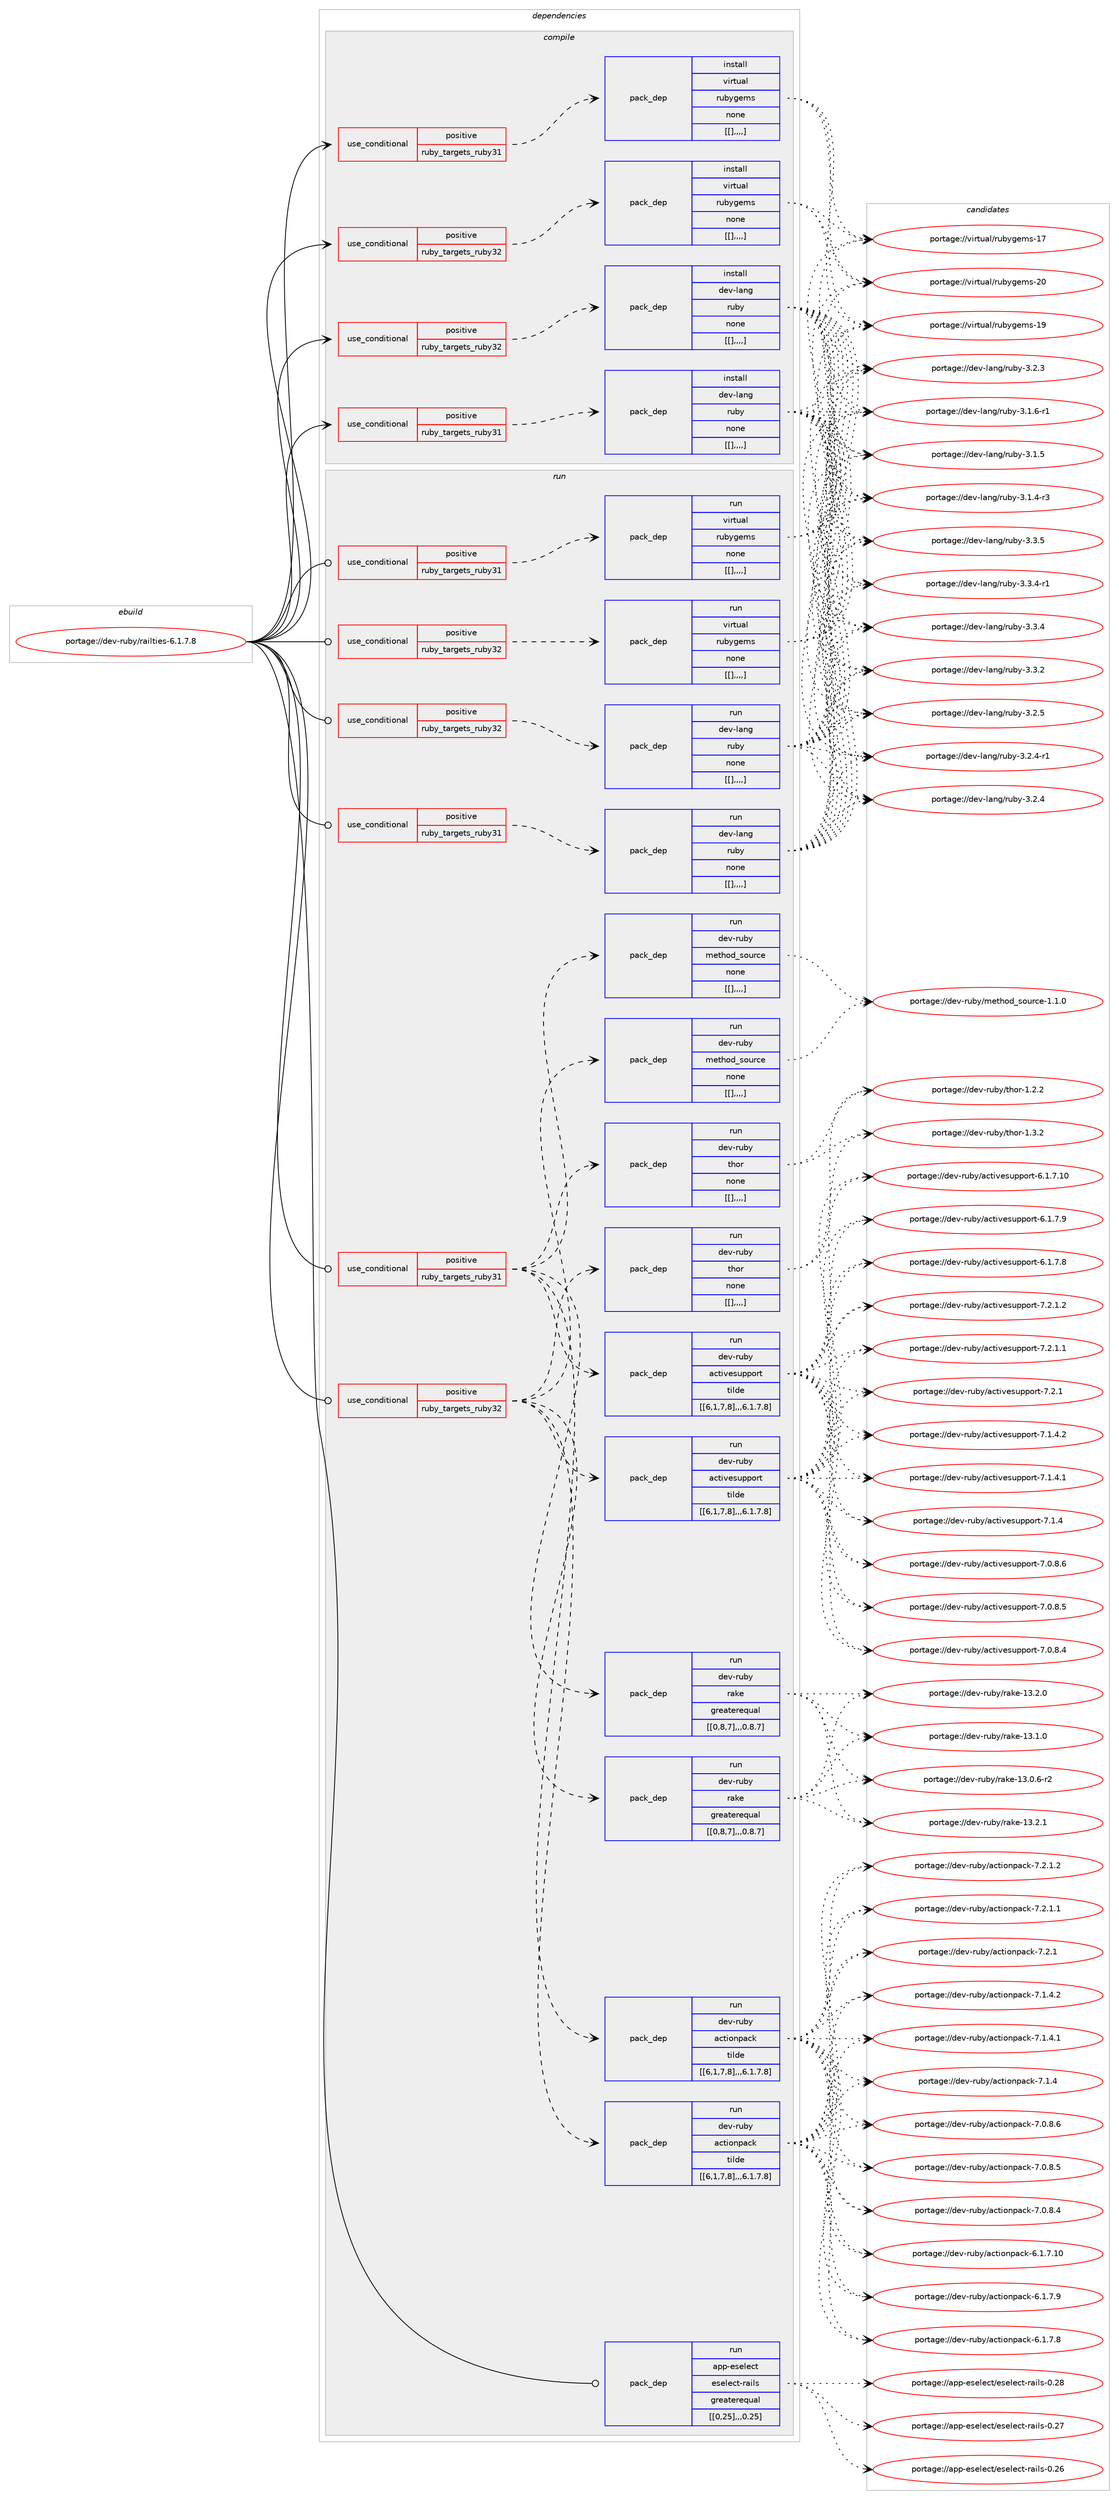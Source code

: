 digraph prolog {

# *************
# Graph options
# *************

newrank=true;
concentrate=true;
compound=true;
graph [rankdir=LR,fontname=Helvetica,fontsize=10,ranksep=1.5];#, ranksep=2.5, nodesep=0.2];
edge  [arrowhead=vee];
node  [fontname=Helvetica,fontsize=10];

# **********
# The ebuild
# **********

subgraph cluster_leftcol {
color=gray;
label=<<i>ebuild</i>>;
id [label="portage://dev-ruby/railties-6.1.7.8", color=red, width=4, href="../dev-ruby/railties-6.1.7.8.svg"];
}

# ****************
# The dependencies
# ****************

subgraph cluster_midcol {
color=gray;
label=<<i>dependencies</i>>;
subgraph cluster_compile {
fillcolor="#eeeeee";
style=filled;
label=<<i>compile</i>>;
subgraph cond57821 {
dependency207372 [label=<<TABLE BORDER="0" CELLBORDER="1" CELLSPACING="0" CELLPADDING="4"><TR><TD ROWSPAN="3" CELLPADDING="10">use_conditional</TD></TR><TR><TD>positive</TD></TR><TR><TD>ruby_targets_ruby31</TD></TR></TABLE>>, shape=none, color=red];
subgraph pack148124 {
dependency207447 [label=<<TABLE BORDER="0" CELLBORDER="1" CELLSPACING="0" CELLPADDING="4" WIDTH="220"><TR><TD ROWSPAN="6" CELLPADDING="30">pack_dep</TD></TR><TR><TD WIDTH="110">install</TD></TR><TR><TD>dev-lang</TD></TR><TR><TD>ruby</TD></TR><TR><TD>none</TD></TR><TR><TD>[[],,,,]</TD></TR></TABLE>>, shape=none, color=blue];
}
dependency207372:e -> dependency207447:w [weight=20,style="dashed",arrowhead="vee"];
}
id:e -> dependency207372:w [weight=20,style="solid",arrowhead="vee"];
subgraph cond57860 {
dependency207487 [label=<<TABLE BORDER="0" CELLBORDER="1" CELLSPACING="0" CELLPADDING="4"><TR><TD ROWSPAN="3" CELLPADDING="10">use_conditional</TD></TR><TR><TD>positive</TD></TR><TR><TD>ruby_targets_ruby31</TD></TR></TABLE>>, shape=none, color=red];
subgraph pack148185 {
dependency207540 [label=<<TABLE BORDER="0" CELLBORDER="1" CELLSPACING="0" CELLPADDING="4" WIDTH="220"><TR><TD ROWSPAN="6" CELLPADDING="30">pack_dep</TD></TR><TR><TD WIDTH="110">install</TD></TR><TR><TD>virtual</TD></TR><TR><TD>rubygems</TD></TR><TR><TD>none</TD></TR><TR><TD>[[],,,,]</TD></TR></TABLE>>, shape=none, color=blue];
}
dependency207487:e -> dependency207540:w [weight=20,style="dashed",arrowhead="vee"];
}
id:e -> dependency207487:w [weight=20,style="solid",arrowhead="vee"];
subgraph cond57893 {
dependency207564 [label=<<TABLE BORDER="0" CELLBORDER="1" CELLSPACING="0" CELLPADDING="4"><TR><TD ROWSPAN="3" CELLPADDING="10">use_conditional</TD></TR><TR><TD>positive</TD></TR><TR><TD>ruby_targets_ruby32</TD></TR></TABLE>>, shape=none, color=red];
subgraph pack148226 {
dependency207567 [label=<<TABLE BORDER="0" CELLBORDER="1" CELLSPACING="0" CELLPADDING="4" WIDTH="220"><TR><TD ROWSPAN="6" CELLPADDING="30">pack_dep</TD></TR><TR><TD WIDTH="110">install</TD></TR><TR><TD>dev-lang</TD></TR><TR><TD>ruby</TD></TR><TR><TD>none</TD></TR><TR><TD>[[],,,,]</TD></TR></TABLE>>, shape=none, color=blue];
}
dependency207564:e -> dependency207567:w [weight=20,style="dashed",arrowhead="vee"];
}
id:e -> dependency207564:w [weight=20,style="solid",arrowhead="vee"];
subgraph cond57918 {
dependency207652 [label=<<TABLE BORDER="0" CELLBORDER="1" CELLSPACING="0" CELLPADDING="4"><TR><TD ROWSPAN="3" CELLPADDING="10">use_conditional</TD></TR><TR><TD>positive</TD></TR><TR><TD>ruby_targets_ruby32</TD></TR></TABLE>>, shape=none, color=red];
subgraph pack148332 {
dependency207730 [label=<<TABLE BORDER="0" CELLBORDER="1" CELLSPACING="0" CELLPADDING="4" WIDTH="220"><TR><TD ROWSPAN="6" CELLPADDING="30">pack_dep</TD></TR><TR><TD WIDTH="110">install</TD></TR><TR><TD>virtual</TD></TR><TR><TD>rubygems</TD></TR><TR><TD>none</TD></TR><TR><TD>[[],,,,]</TD></TR></TABLE>>, shape=none, color=blue];
}
dependency207652:e -> dependency207730:w [weight=20,style="dashed",arrowhead="vee"];
}
id:e -> dependency207652:w [weight=20,style="solid",arrowhead="vee"];
}
subgraph cluster_compileandrun {
fillcolor="#eeeeee";
style=filled;
label=<<i>compile and run</i>>;
}
subgraph cluster_run {
fillcolor="#eeeeee";
style=filled;
label=<<i>run</i>>;
subgraph cond57954 {
dependency207764 [label=<<TABLE BORDER="0" CELLBORDER="1" CELLSPACING="0" CELLPADDING="4"><TR><TD ROWSPAN="3" CELLPADDING="10">use_conditional</TD></TR><TR><TD>positive</TD></TR><TR><TD>ruby_targets_ruby31</TD></TR></TABLE>>, shape=none, color=red];
subgraph pack148406 {
dependency207848 [label=<<TABLE BORDER="0" CELLBORDER="1" CELLSPACING="0" CELLPADDING="4" WIDTH="220"><TR><TD ROWSPAN="6" CELLPADDING="30">pack_dep</TD></TR><TR><TD WIDTH="110">run</TD></TR><TR><TD>dev-lang</TD></TR><TR><TD>ruby</TD></TR><TR><TD>none</TD></TR><TR><TD>[[],,,,]</TD></TR></TABLE>>, shape=none, color=blue];
}
dependency207764:e -> dependency207848:w [weight=20,style="dashed",arrowhead="vee"];
}
id:e -> dependency207764:w [weight=20,style="solid",arrowhead="odot"];
subgraph cond58000 {
dependency207893 [label=<<TABLE BORDER="0" CELLBORDER="1" CELLSPACING="0" CELLPADDING="4"><TR><TD ROWSPAN="3" CELLPADDING="10">use_conditional</TD></TR><TR><TD>positive</TD></TR><TR><TD>ruby_targets_ruby31</TD></TR></TABLE>>, shape=none, color=red];
subgraph pack148443 {
dependency207896 [label=<<TABLE BORDER="0" CELLBORDER="1" CELLSPACING="0" CELLPADDING="4" WIDTH="220"><TR><TD ROWSPAN="6" CELLPADDING="30">pack_dep</TD></TR><TR><TD WIDTH="110">run</TD></TR><TR><TD>dev-ruby</TD></TR><TR><TD>activesupport</TD></TR><TR><TD>tilde</TD></TR><TR><TD>[[6,1,7,8],,,6.1.7.8]</TD></TR></TABLE>>, shape=none, color=blue];
}
dependency207893:e -> dependency207896:w [weight=20,style="dashed",arrowhead="vee"];
subgraph pack148535 {
dependency208059 [label=<<TABLE BORDER="0" CELLBORDER="1" CELLSPACING="0" CELLPADDING="4" WIDTH="220"><TR><TD ROWSPAN="6" CELLPADDING="30">pack_dep</TD></TR><TR><TD WIDTH="110">run</TD></TR><TR><TD>dev-ruby</TD></TR><TR><TD>actionpack</TD></TR><TR><TD>tilde</TD></TR><TR><TD>[[6,1,7,8],,,6.1.7.8]</TD></TR></TABLE>>, shape=none, color=blue];
}
dependency207893:e -> dependency208059:w [weight=20,style="dashed",arrowhead="vee"];
subgraph pack148590 {
dependency208132 [label=<<TABLE BORDER="0" CELLBORDER="1" CELLSPACING="0" CELLPADDING="4" WIDTH="220"><TR><TD ROWSPAN="6" CELLPADDING="30">pack_dep</TD></TR><TR><TD WIDTH="110">run</TD></TR><TR><TD>dev-ruby</TD></TR><TR><TD>thor</TD></TR><TR><TD>none</TD></TR><TR><TD>[[],,,,]</TD></TR></TABLE>>, shape=none, color=blue];
}
dependency207893:e -> dependency208132:w [weight=20,style="dashed",arrowhead="vee"];
subgraph pack148648 {
dependency208211 [label=<<TABLE BORDER="0" CELLBORDER="1" CELLSPACING="0" CELLPADDING="4" WIDTH="220"><TR><TD ROWSPAN="6" CELLPADDING="30">pack_dep</TD></TR><TR><TD WIDTH="110">run</TD></TR><TR><TD>dev-ruby</TD></TR><TR><TD>rake</TD></TR><TR><TD>greaterequal</TD></TR><TR><TD>[[0,8,7],,,0.8.7]</TD></TR></TABLE>>, shape=none, color=blue];
}
dependency207893:e -> dependency208211:w [weight=20,style="dashed",arrowhead="vee"];
subgraph pack148662 {
dependency208235 [label=<<TABLE BORDER="0" CELLBORDER="1" CELLSPACING="0" CELLPADDING="4" WIDTH="220"><TR><TD ROWSPAN="6" CELLPADDING="30">pack_dep</TD></TR><TR><TD WIDTH="110">run</TD></TR><TR><TD>dev-ruby</TD></TR><TR><TD>method_source</TD></TR><TR><TD>none</TD></TR><TR><TD>[[],,,,]</TD></TR></TABLE>>, shape=none, color=blue];
}
dependency207893:e -> dependency208235:w [weight=20,style="dashed",arrowhead="vee"];
}
id:e -> dependency207893:w [weight=20,style="solid",arrowhead="odot"];
subgraph cond58142 {
dependency208311 [label=<<TABLE BORDER="0" CELLBORDER="1" CELLSPACING="0" CELLPADDING="4"><TR><TD ROWSPAN="3" CELLPADDING="10">use_conditional</TD></TR><TR><TD>positive</TD></TR><TR><TD>ruby_targets_ruby31</TD></TR></TABLE>>, shape=none, color=red];
subgraph pack148740 {
dependency208356 [label=<<TABLE BORDER="0" CELLBORDER="1" CELLSPACING="0" CELLPADDING="4" WIDTH="220"><TR><TD ROWSPAN="6" CELLPADDING="30">pack_dep</TD></TR><TR><TD WIDTH="110">run</TD></TR><TR><TD>virtual</TD></TR><TR><TD>rubygems</TD></TR><TR><TD>none</TD></TR><TR><TD>[[],,,,]</TD></TR></TABLE>>, shape=none, color=blue];
}
dependency208311:e -> dependency208356:w [weight=20,style="dashed",arrowhead="vee"];
}
id:e -> dependency208311:w [weight=20,style="solid",arrowhead="odot"];
subgraph cond58175 {
dependency208415 [label=<<TABLE BORDER="0" CELLBORDER="1" CELLSPACING="0" CELLPADDING="4"><TR><TD ROWSPAN="3" CELLPADDING="10">use_conditional</TD></TR><TR><TD>positive</TD></TR><TR><TD>ruby_targets_ruby32</TD></TR></TABLE>>, shape=none, color=red];
subgraph pack148776 {
dependency208421 [label=<<TABLE BORDER="0" CELLBORDER="1" CELLSPACING="0" CELLPADDING="4" WIDTH="220"><TR><TD ROWSPAN="6" CELLPADDING="30">pack_dep</TD></TR><TR><TD WIDTH="110">run</TD></TR><TR><TD>dev-lang</TD></TR><TR><TD>ruby</TD></TR><TR><TD>none</TD></TR><TR><TD>[[],,,,]</TD></TR></TABLE>>, shape=none, color=blue];
}
dependency208415:e -> dependency208421:w [weight=20,style="dashed",arrowhead="vee"];
}
id:e -> dependency208415:w [weight=20,style="solid",arrowhead="odot"];
subgraph cond58209 {
dependency208511 [label=<<TABLE BORDER="0" CELLBORDER="1" CELLSPACING="0" CELLPADDING="4"><TR><TD ROWSPAN="3" CELLPADDING="10">use_conditional</TD></TR><TR><TD>positive</TD></TR><TR><TD>ruby_targets_ruby32</TD></TR></TABLE>>, shape=none, color=red];
subgraph pack148840 {
dependency208515 [label=<<TABLE BORDER="0" CELLBORDER="1" CELLSPACING="0" CELLPADDING="4" WIDTH="220"><TR><TD ROWSPAN="6" CELLPADDING="30">pack_dep</TD></TR><TR><TD WIDTH="110">run</TD></TR><TR><TD>dev-ruby</TD></TR><TR><TD>activesupport</TD></TR><TR><TD>tilde</TD></TR><TR><TD>[[6,1,7,8],,,6.1.7.8]</TD></TR></TABLE>>, shape=none, color=blue];
}
dependency208511:e -> dependency208515:w [weight=20,style="dashed",arrowhead="vee"];
subgraph pack148855 {
dependency208566 [label=<<TABLE BORDER="0" CELLBORDER="1" CELLSPACING="0" CELLPADDING="4" WIDTH="220"><TR><TD ROWSPAN="6" CELLPADDING="30">pack_dep</TD></TR><TR><TD WIDTH="110">run</TD></TR><TR><TD>dev-ruby</TD></TR><TR><TD>actionpack</TD></TR><TR><TD>tilde</TD></TR><TR><TD>[[6,1,7,8],,,6.1.7.8]</TD></TR></TABLE>>, shape=none, color=blue];
}
dependency208511:e -> dependency208566:w [weight=20,style="dashed",arrowhead="vee"];
subgraph pack148889 {
dependency208590 [label=<<TABLE BORDER="0" CELLBORDER="1" CELLSPACING="0" CELLPADDING="4" WIDTH="220"><TR><TD ROWSPAN="6" CELLPADDING="30">pack_dep</TD></TR><TR><TD WIDTH="110">run</TD></TR><TR><TD>dev-ruby</TD></TR><TR><TD>thor</TD></TR><TR><TD>none</TD></TR><TR><TD>[[],,,,]</TD></TR></TABLE>>, shape=none, color=blue];
}
dependency208511:e -> dependency208590:w [weight=20,style="dashed",arrowhead="vee"];
subgraph pack148909 {
dependency208626 [label=<<TABLE BORDER="0" CELLBORDER="1" CELLSPACING="0" CELLPADDING="4" WIDTH="220"><TR><TD ROWSPAN="6" CELLPADDING="30">pack_dep</TD></TR><TR><TD WIDTH="110">run</TD></TR><TR><TD>dev-ruby</TD></TR><TR><TD>rake</TD></TR><TR><TD>greaterequal</TD></TR><TR><TD>[[0,8,7],,,0.8.7]</TD></TR></TABLE>>, shape=none, color=blue];
}
dependency208511:e -> dependency208626:w [weight=20,style="dashed",arrowhead="vee"];
subgraph pack148913 {
dependency208629 [label=<<TABLE BORDER="0" CELLBORDER="1" CELLSPACING="0" CELLPADDING="4" WIDTH="220"><TR><TD ROWSPAN="6" CELLPADDING="30">pack_dep</TD></TR><TR><TD WIDTH="110">run</TD></TR><TR><TD>dev-ruby</TD></TR><TR><TD>method_source</TD></TR><TR><TD>none</TD></TR><TR><TD>[[],,,,]</TD></TR></TABLE>>, shape=none, color=blue];
}
dependency208511:e -> dependency208629:w [weight=20,style="dashed",arrowhead="vee"];
}
id:e -> dependency208511:w [weight=20,style="solid",arrowhead="odot"];
subgraph cond58274 {
dependency208633 [label=<<TABLE BORDER="0" CELLBORDER="1" CELLSPACING="0" CELLPADDING="4"><TR><TD ROWSPAN="3" CELLPADDING="10">use_conditional</TD></TR><TR><TD>positive</TD></TR><TR><TD>ruby_targets_ruby32</TD></TR></TABLE>>, shape=none, color=red];
subgraph pack148937 {
dependency208699 [label=<<TABLE BORDER="0" CELLBORDER="1" CELLSPACING="0" CELLPADDING="4" WIDTH="220"><TR><TD ROWSPAN="6" CELLPADDING="30">pack_dep</TD></TR><TR><TD WIDTH="110">run</TD></TR><TR><TD>virtual</TD></TR><TR><TD>rubygems</TD></TR><TR><TD>none</TD></TR><TR><TD>[[],,,,]</TD></TR></TABLE>>, shape=none, color=blue];
}
dependency208633:e -> dependency208699:w [weight=20,style="dashed",arrowhead="vee"];
}
id:e -> dependency208633:w [weight=20,style="solid",arrowhead="odot"];
subgraph pack148955 {
dependency208717 [label=<<TABLE BORDER="0" CELLBORDER="1" CELLSPACING="0" CELLPADDING="4" WIDTH="220"><TR><TD ROWSPAN="6" CELLPADDING="30">pack_dep</TD></TR><TR><TD WIDTH="110">run</TD></TR><TR><TD>app-eselect</TD></TR><TR><TD>eselect-rails</TD></TR><TR><TD>greaterequal</TD></TR><TR><TD>[[0,25],,,0.25]</TD></TR></TABLE>>, shape=none, color=blue];
}
id:e -> dependency208717:w [weight=20,style="solid",arrowhead="odot"];
}
}

# **************
# The candidates
# **************

subgraph cluster_choices {
rank=same;
color=gray;
label=<<i>candidates</i>>;

subgraph choice148093 {
color=black;
nodesep=1;
choice10010111845108971101034711411798121455146514653 [label="portage://dev-lang/ruby-3.3.5", color=red, width=4,href="../dev-lang/ruby-3.3.5.svg"];
choice100101118451089711010347114117981214551465146524511449 [label="portage://dev-lang/ruby-3.3.4-r1", color=red, width=4,href="../dev-lang/ruby-3.3.4-r1.svg"];
choice10010111845108971101034711411798121455146514652 [label="portage://dev-lang/ruby-3.3.4", color=red, width=4,href="../dev-lang/ruby-3.3.4.svg"];
choice10010111845108971101034711411798121455146514650 [label="portage://dev-lang/ruby-3.3.2", color=red, width=4,href="../dev-lang/ruby-3.3.2.svg"];
choice10010111845108971101034711411798121455146504653 [label="portage://dev-lang/ruby-3.2.5", color=red, width=4,href="../dev-lang/ruby-3.2.5.svg"];
choice100101118451089711010347114117981214551465046524511449 [label="portage://dev-lang/ruby-3.2.4-r1", color=red, width=4,href="../dev-lang/ruby-3.2.4-r1.svg"];
choice10010111845108971101034711411798121455146504652 [label="portage://dev-lang/ruby-3.2.4", color=red, width=4,href="../dev-lang/ruby-3.2.4.svg"];
choice10010111845108971101034711411798121455146504651 [label="portage://dev-lang/ruby-3.2.3", color=red, width=4,href="../dev-lang/ruby-3.2.3.svg"];
choice100101118451089711010347114117981214551464946544511449 [label="portage://dev-lang/ruby-3.1.6-r1", color=red, width=4,href="../dev-lang/ruby-3.1.6-r1.svg"];
choice10010111845108971101034711411798121455146494653 [label="portage://dev-lang/ruby-3.1.5", color=red, width=4,href="../dev-lang/ruby-3.1.5.svg"];
choice100101118451089711010347114117981214551464946524511451 [label="portage://dev-lang/ruby-3.1.4-r3", color=red, width=4,href="../dev-lang/ruby-3.1.4-r3.svg"];
dependency207447:e -> choice10010111845108971101034711411798121455146514653:w [style=dotted,weight="100"];
dependency207447:e -> choice100101118451089711010347114117981214551465146524511449:w [style=dotted,weight="100"];
dependency207447:e -> choice10010111845108971101034711411798121455146514652:w [style=dotted,weight="100"];
dependency207447:e -> choice10010111845108971101034711411798121455146514650:w [style=dotted,weight="100"];
dependency207447:e -> choice10010111845108971101034711411798121455146504653:w [style=dotted,weight="100"];
dependency207447:e -> choice100101118451089711010347114117981214551465046524511449:w [style=dotted,weight="100"];
dependency207447:e -> choice10010111845108971101034711411798121455146504652:w [style=dotted,weight="100"];
dependency207447:e -> choice10010111845108971101034711411798121455146504651:w [style=dotted,weight="100"];
dependency207447:e -> choice100101118451089711010347114117981214551464946544511449:w [style=dotted,weight="100"];
dependency207447:e -> choice10010111845108971101034711411798121455146494653:w [style=dotted,weight="100"];
dependency207447:e -> choice100101118451089711010347114117981214551464946524511451:w [style=dotted,weight="100"];
}
subgraph choice148113 {
color=black;
nodesep=1;
choice118105114116117971084711411798121103101109115455048 [label="portage://virtual/rubygems-20", color=red, width=4,href="../virtual/rubygems-20.svg"];
choice118105114116117971084711411798121103101109115454957 [label="portage://virtual/rubygems-19", color=red, width=4,href="../virtual/rubygems-19.svg"];
choice118105114116117971084711411798121103101109115454955 [label="portage://virtual/rubygems-17", color=red, width=4,href="../virtual/rubygems-17.svg"];
dependency207540:e -> choice118105114116117971084711411798121103101109115455048:w [style=dotted,weight="100"];
dependency207540:e -> choice118105114116117971084711411798121103101109115454957:w [style=dotted,weight="100"];
dependency207540:e -> choice118105114116117971084711411798121103101109115454955:w [style=dotted,weight="100"];
}
subgraph choice148133 {
color=black;
nodesep=1;
choice10010111845108971101034711411798121455146514653 [label="portage://dev-lang/ruby-3.3.5", color=red, width=4,href="../dev-lang/ruby-3.3.5.svg"];
choice100101118451089711010347114117981214551465146524511449 [label="portage://dev-lang/ruby-3.3.4-r1", color=red, width=4,href="../dev-lang/ruby-3.3.4-r1.svg"];
choice10010111845108971101034711411798121455146514652 [label="portage://dev-lang/ruby-3.3.4", color=red, width=4,href="../dev-lang/ruby-3.3.4.svg"];
choice10010111845108971101034711411798121455146514650 [label="portage://dev-lang/ruby-3.3.2", color=red, width=4,href="../dev-lang/ruby-3.3.2.svg"];
choice10010111845108971101034711411798121455146504653 [label="portage://dev-lang/ruby-3.2.5", color=red, width=4,href="../dev-lang/ruby-3.2.5.svg"];
choice100101118451089711010347114117981214551465046524511449 [label="portage://dev-lang/ruby-3.2.4-r1", color=red, width=4,href="../dev-lang/ruby-3.2.4-r1.svg"];
choice10010111845108971101034711411798121455146504652 [label="portage://dev-lang/ruby-3.2.4", color=red, width=4,href="../dev-lang/ruby-3.2.4.svg"];
choice10010111845108971101034711411798121455146504651 [label="portage://dev-lang/ruby-3.2.3", color=red, width=4,href="../dev-lang/ruby-3.2.3.svg"];
choice100101118451089711010347114117981214551464946544511449 [label="portage://dev-lang/ruby-3.1.6-r1", color=red, width=4,href="../dev-lang/ruby-3.1.6-r1.svg"];
choice10010111845108971101034711411798121455146494653 [label="portage://dev-lang/ruby-3.1.5", color=red, width=4,href="../dev-lang/ruby-3.1.5.svg"];
choice100101118451089711010347114117981214551464946524511451 [label="portage://dev-lang/ruby-3.1.4-r3", color=red, width=4,href="../dev-lang/ruby-3.1.4-r3.svg"];
dependency207567:e -> choice10010111845108971101034711411798121455146514653:w [style=dotted,weight="100"];
dependency207567:e -> choice100101118451089711010347114117981214551465146524511449:w [style=dotted,weight="100"];
dependency207567:e -> choice10010111845108971101034711411798121455146514652:w [style=dotted,weight="100"];
dependency207567:e -> choice10010111845108971101034711411798121455146514650:w [style=dotted,weight="100"];
dependency207567:e -> choice10010111845108971101034711411798121455146504653:w [style=dotted,weight="100"];
dependency207567:e -> choice100101118451089711010347114117981214551465046524511449:w [style=dotted,weight="100"];
dependency207567:e -> choice10010111845108971101034711411798121455146504652:w [style=dotted,weight="100"];
dependency207567:e -> choice10010111845108971101034711411798121455146504651:w [style=dotted,weight="100"];
dependency207567:e -> choice100101118451089711010347114117981214551464946544511449:w [style=dotted,weight="100"];
dependency207567:e -> choice10010111845108971101034711411798121455146494653:w [style=dotted,weight="100"];
dependency207567:e -> choice100101118451089711010347114117981214551464946524511451:w [style=dotted,weight="100"];
}
subgraph choice148140 {
color=black;
nodesep=1;
choice118105114116117971084711411798121103101109115455048 [label="portage://virtual/rubygems-20", color=red, width=4,href="../virtual/rubygems-20.svg"];
choice118105114116117971084711411798121103101109115454957 [label="portage://virtual/rubygems-19", color=red, width=4,href="../virtual/rubygems-19.svg"];
choice118105114116117971084711411798121103101109115454955 [label="portage://virtual/rubygems-17", color=red, width=4,href="../virtual/rubygems-17.svg"];
dependency207730:e -> choice118105114116117971084711411798121103101109115455048:w [style=dotted,weight="100"];
dependency207730:e -> choice118105114116117971084711411798121103101109115454957:w [style=dotted,weight="100"];
dependency207730:e -> choice118105114116117971084711411798121103101109115454955:w [style=dotted,weight="100"];
}
subgraph choice148145 {
color=black;
nodesep=1;
choice10010111845108971101034711411798121455146514653 [label="portage://dev-lang/ruby-3.3.5", color=red, width=4,href="../dev-lang/ruby-3.3.5.svg"];
choice100101118451089711010347114117981214551465146524511449 [label="portage://dev-lang/ruby-3.3.4-r1", color=red, width=4,href="../dev-lang/ruby-3.3.4-r1.svg"];
choice10010111845108971101034711411798121455146514652 [label="portage://dev-lang/ruby-3.3.4", color=red, width=4,href="../dev-lang/ruby-3.3.4.svg"];
choice10010111845108971101034711411798121455146514650 [label="portage://dev-lang/ruby-3.3.2", color=red, width=4,href="../dev-lang/ruby-3.3.2.svg"];
choice10010111845108971101034711411798121455146504653 [label="portage://dev-lang/ruby-3.2.5", color=red, width=4,href="../dev-lang/ruby-3.2.5.svg"];
choice100101118451089711010347114117981214551465046524511449 [label="portage://dev-lang/ruby-3.2.4-r1", color=red, width=4,href="../dev-lang/ruby-3.2.4-r1.svg"];
choice10010111845108971101034711411798121455146504652 [label="portage://dev-lang/ruby-3.2.4", color=red, width=4,href="../dev-lang/ruby-3.2.4.svg"];
choice10010111845108971101034711411798121455146504651 [label="portage://dev-lang/ruby-3.2.3", color=red, width=4,href="../dev-lang/ruby-3.2.3.svg"];
choice100101118451089711010347114117981214551464946544511449 [label="portage://dev-lang/ruby-3.1.6-r1", color=red, width=4,href="../dev-lang/ruby-3.1.6-r1.svg"];
choice10010111845108971101034711411798121455146494653 [label="portage://dev-lang/ruby-3.1.5", color=red, width=4,href="../dev-lang/ruby-3.1.5.svg"];
choice100101118451089711010347114117981214551464946524511451 [label="portage://dev-lang/ruby-3.1.4-r3", color=red, width=4,href="../dev-lang/ruby-3.1.4-r3.svg"];
dependency207848:e -> choice10010111845108971101034711411798121455146514653:w [style=dotted,weight="100"];
dependency207848:e -> choice100101118451089711010347114117981214551465146524511449:w [style=dotted,weight="100"];
dependency207848:e -> choice10010111845108971101034711411798121455146514652:w [style=dotted,weight="100"];
dependency207848:e -> choice10010111845108971101034711411798121455146514650:w [style=dotted,weight="100"];
dependency207848:e -> choice10010111845108971101034711411798121455146504653:w [style=dotted,weight="100"];
dependency207848:e -> choice100101118451089711010347114117981214551465046524511449:w [style=dotted,weight="100"];
dependency207848:e -> choice10010111845108971101034711411798121455146504652:w [style=dotted,weight="100"];
dependency207848:e -> choice10010111845108971101034711411798121455146504651:w [style=dotted,weight="100"];
dependency207848:e -> choice100101118451089711010347114117981214551464946544511449:w [style=dotted,weight="100"];
dependency207848:e -> choice10010111845108971101034711411798121455146494653:w [style=dotted,weight="100"];
dependency207848:e -> choice100101118451089711010347114117981214551464946524511451:w [style=dotted,weight="100"];
}
subgraph choice148164 {
color=black;
nodesep=1;
choice10010111845114117981214797991161051181011151171121121111141164555465046494650 [label="portage://dev-ruby/activesupport-7.2.1.2", color=red, width=4,href="../dev-ruby/activesupport-7.2.1.2.svg"];
choice10010111845114117981214797991161051181011151171121121111141164555465046494649 [label="portage://dev-ruby/activesupport-7.2.1.1", color=red, width=4,href="../dev-ruby/activesupport-7.2.1.1.svg"];
choice1001011184511411798121479799116105118101115117112112111114116455546504649 [label="portage://dev-ruby/activesupport-7.2.1", color=red, width=4,href="../dev-ruby/activesupport-7.2.1.svg"];
choice10010111845114117981214797991161051181011151171121121111141164555464946524650 [label="portage://dev-ruby/activesupport-7.1.4.2", color=red, width=4,href="../dev-ruby/activesupport-7.1.4.2.svg"];
choice10010111845114117981214797991161051181011151171121121111141164555464946524649 [label="portage://dev-ruby/activesupport-7.1.4.1", color=red, width=4,href="../dev-ruby/activesupport-7.1.4.1.svg"];
choice1001011184511411798121479799116105118101115117112112111114116455546494652 [label="portage://dev-ruby/activesupport-7.1.4", color=red, width=4,href="../dev-ruby/activesupport-7.1.4.svg"];
choice10010111845114117981214797991161051181011151171121121111141164555464846564654 [label="portage://dev-ruby/activesupport-7.0.8.6", color=red, width=4,href="../dev-ruby/activesupport-7.0.8.6.svg"];
choice10010111845114117981214797991161051181011151171121121111141164555464846564653 [label="portage://dev-ruby/activesupport-7.0.8.5", color=red, width=4,href="../dev-ruby/activesupport-7.0.8.5.svg"];
choice10010111845114117981214797991161051181011151171121121111141164555464846564652 [label="portage://dev-ruby/activesupport-7.0.8.4", color=red, width=4,href="../dev-ruby/activesupport-7.0.8.4.svg"];
choice1001011184511411798121479799116105118101115117112112111114116455446494655464948 [label="portage://dev-ruby/activesupport-6.1.7.10", color=red, width=4,href="../dev-ruby/activesupport-6.1.7.10.svg"];
choice10010111845114117981214797991161051181011151171121121111141164554464946554657 [label="portage://dev-ruby/activesupport-6.1.7.9", color=red, width=4,href="../dev-ruby/activesupport-6.1.7.9.svg"];
choice10010111845114117981214797991161051181011151171121121111141164554464946554656 [label="portage://dev-ruby/activesupport-6.1.7.8", color=red, width=4,href="../dev-ruby/activesupport-6.1.7.8.svg"];
dependency207896:e -> choice10010111845114117981214797991161051181011151171121121111141164555465046494650:w [style=dotted,weight="100"];
dependency207896:e -> choice10010111845114117981214797991161051181011151171121121111141164555465046494649:w [style=dotted,weight="100"];
dependency207896:e -> choice1001011184511411798121479799116105118101115117112112111114116455546504649:w [style=dotted,weight="100"];
dependency207896:e -> choice10010111845114117981214797991161051181011151171121121111141164555464946524650:w [style=dotted,weight="100"];
dependency207896:e -> choice10010111845114117981214797991161051181011151171121121111141164555464946524649:w [style=dotted,weight="100"];
dependency207896:e -> choice1001011184511411798121479799116105118101115117112112111114116455546494652:w [style=dotted,weight="100"];
dependency207896:e -> choice10010111845114117981214797991161051181011151171121121111141164555464846564654:w [style=dotted,weight="100"];
dependency207896:e -> choice10010111845114117981214797991161051181011151171121121111141164555464846564653:w [style=dotted,weight="100"];
dependency207896:e -> choice10010111845114117981214797991161051181011151171121121111141164555464846564652:w [style=dotted,weight="100"];
dependency207896:e -> choice1001011184511411798121479799116105118101115117112112111114116455446494655464948:w [style=dotted,weight="100"];
dependency207896:e -> choice10010111845114117981214797991161051181011151171121121111141164554464946554657:w [style=dotted,weight="100"];
dependency207896:e -> choice10010111845114117981214797991161051181011151171121121111141164554464946554656:w [style=dotted,weight="100"];
}
subgraph choice148174 {
color=black;
nodesep=1;
choice100101118451141179812147979911610511111011297991074555465046494650 [label="portage://dev-ruby/actionpack-7.2.1.2", color=red, width=4,href="../dev-ruby/actionpack-7.2.1.2.svg"];
choice100101118451141179812147979911610511111011297991074555465046494649 [label="portage://dev-ruby/actionpack-7.2.1.1", color=red, width=4,href="../dev-ruby/actionpack-7.2.1.1.svg"];
choice10010111845114117981214797991161051111101129799107455546504649 [label="portage://dev-ruby/actionpack-7.2.1", color=red, width=4,href="../dev-ruby/actionpack-7.2.1.svg"];
choice100101118451141179812147979911610511111011297991074555464946524650 [label="portage://dev-ruby/actionpack-7.1.4.2", color=red, width=4,href="../dev-ruby/actionpack-7.1.4.2.svg"];
choice100101118451141179812147979911610511111011297991074555464946524649 [label="portage://dev-ruby/actionpack-7.1.4.1", color=red, width=4,href="../dev-ruby/actionpack-7.1.4.1.svg"];
choice10010111845114117981214797991161051111101129799107455546494652 [label="portage://dev-ruby/actionpack-7.1.4", color=red, width=4,href="../dev-ruby/actionpack-7.1.4.svg"];
choice100101118451141179812147979911610511111011297991074555464846564654 [label="portage://dev-ruby/actionpack-7.0.8.6", color=red, width=4,href="../dev-ruby/actionpack-7.0.8.6.svg"];
choice100101118451141179812147979911610511111011297991074555464846564653 [label="portage://dev-ruby/actionpack-7.0.8.5", color=red, width=4,href="../dev-ruby/actionpack-7.0.8.5.svg"];
choice100101118451141179812147979911610511111011297991074555464846564652 [label="portage://dev-ruby/actionpack-7.0.8.4", color=red, width=4,href="../dev-ruby/actionpack-7.0.8.4.svg"];
choice10010111845114117981214797991161051111101129799107455446494655464948 [label="portage://dev-ruby/actionpack-6.1.7.10", color=red, width=4,href="../dev-ruby/actionpack-6.1.7.10.svg"];
choice100101118451141179812147979911610511111011297991074554464946554657 [label="portage://dev-ruby/actionpack-6.1.7.9", color=red, width=4,href="../dev-ruby/actionpack-6.1.7.9.svg"];
choice100101118451141179812147979911610511111011297991074554464946554656 [label="portage://dev-ruby/actionpack-6.1.7.8", color=red, width=4,href="../dev-ruby/actionpack-6.1.7.8.svg"];
dependency208059:e -> choice100101118451141179812147979911610511111011297991074555465046494650:w [style=dotted,weight="100"];
dependency208059:e -> choice100101118451141179812147979911610511111011297991074555465046494649:w [style=dotted,weight="100"];
dependency208059:e -> choice10010111845114117981214797991161051111101129799107455546504649:w [style=dotted,weight="100"];
dependency208059:e -> choice100101118451141179812147979911610511111011297991074555464946524650:w [style=dotted,weight="100"];
dependency208059:e -> choice100101118451141179812147979911610511111011297991074555464946524649:w [style=dotted,weight="100"];
dependency208059:e -> choice10010111845114117981214797991161051111101129799107455546494652:w [style=dotted,weight="100"];
dependency208059:e -> choice100101118451141179812147979911610511111011297991074555464846564654:w [style=dotted,weight="100"];
dependency208059:e -> choice100101118451141179812147979911610511111011297991074555464846564653:w [style=dotted,weight="100"];
dependency208059:e -> choice100101118451141179812147979911610511111011297991074555464846564652:w [style=dotted,weight="100"];
dependency208059:e -> choice10010111845114117981214797991161051111101129799107455446494655464948:w [style=dotted,weight="100"];
dependency208059:e -> choice100101118451141179812147979911610511111011297991074554464946554657:w [style=dotted,weight="100"];
dependency208059:e -> choice100101118451141179812147979911610511111011297991074554464946554656:w [style=dotted,weight="100"];
}
subgraph choice148187 {
color=black;
nodesep=1;
choice100101118451141179812147116104111114454946514650 [label="portage://dev-ruby/thor-1.3.2", color=red, width=4,href="../dev-ruby/thor-1.3.2.svg"];
choice100101118451141179812147116104111114454946504650 [label="portage://dev-ruby/thor-1.2.2", color=red, width=4,href="../dev-ruby/thor-1.2.2.svg"];
dependency208132:e -> choice100101118451141179812147116104111114454946514650:w [style=dotted,weight="100"];
dependency208132:e -> choice100101118451141179812147116104111114454946504650:w [style=dotted,weight="100"];
}
subgraph choice148190 {
color=black;
nodesep=1;
choice1001011184511411798121471149710710145495146504649 [label="portage://dev-ruby/rake-13.2.1", color=red, width=4,href="../dev-ruby/rake-13.2.1.svg"];
choice1001011184511411798121471149710710145495146504648 [label="portage://dev-ruby/rake-13.2.0", color=red, width=4,href="../dev-ruby/rake-13.2.0.svg"];
choice1001011184511411798121471149710710145495146494648 [label="portage://dev-ruby/rake-13.1.0", color=red, width=4,href="../dev-ruby/rake-13.1.0.svg"];
choice10010111845114117981214711497107101454951464846544511450 [label="portage://dev-ruby/rake-13.0.6-r2", color=red, width=4,href="../dev-ruby/rake-13.0.6-r2.svg"];
dependency208211:e -> choice1001011184511411798121471149710710145495146504649:w [style=dotted,weight="100"];
dependency208211:e -> choice1001011184511411798121471149710710145495146504648:w [style=dotted,weight="100"];
dependency208211:e -> choice1001011184511411798121471149710710145495146494648:w [style=dotted,weight="100"];
dependency208211:e -> choice10010111845114117981214711497107101454951464846544511450:w [style=dotted,weight="100"];
}
subgraph choice148197 {
color=black;
nodesep=1;
choice1001011184511411798121471091011161041111009511511111711499101454946494648 [label="portage://dev-ruby/method_source-1.1.0", color=red, width=4,href="../dev-ruby/method_source-1.1.0.svg"];
dependency208235:e -> choice1001011184511411798121471091011161041111009511511111711499101454946494648:w [style=dotted,weight="100"];
}
subgraph choice148245 {
color=black;
nodesep=1;
choice118105114116117971084711411798121103101109115455048 [label="portage://virtual/rubygems-20", color=red, width=4,href="../virtual/rubygems-20.svg"];
choice118105114116117971084711411798121103101109115454957 [label="portage://virtual/rubygems-19", color=red, width=4,href="../virtual/rubygems-19.svg"];
choice118105114116117971084711411798121103101109115454955 [label="portage://virtual/rubygems-17", color=red, width=4,href="../virtual/rubygems-17.svg"];
dependency208356:e -> choice118105114116117971084711411798121103101109115455048:w [style=dotted,weight="100"];
dependency208356:e -> choice118105114116117971084711411798121103101109115454957:w [style=dotted,weight="100"];
dependency208356:e -> choice118105114116117971084711411798121103101109115454955:w [style=dotted,weight="100"];
}
subgraph choice148249 {
color=black;
nodesep=1;
choice10010111845108971101034711411798121455146514653 [label="portage://dev-lang/ruby-3.3.5", color=red, width=4,href="../dev-lang/ruby-3.3.5.svg"];
choice100101118451089711010347114117981214551465146524511449 [label="portage://dev-lang/ruby-3.3.4-r1", color=red, width=4,href="../dev-lang/ruby-3.3.4-r1.svg"];
choice10010111845108971101034711411798121455146514652 [label="portage://dev-lang/ruby-3.3.4", color=red, width=4,href="../dev-lang/ruby-3.3.4.svg"];
choice10010111845108971101034711411798121455146514650 [label="portage://dev-lang/ruby-3.3.2", color=red, width=4,href="../dev-lang/ruby-3.3.2.svg"];
choice10010111845108971101034711411798121455146504653 [label="portage://dev-lang/ruby-3.2.5", color=red, width=4,href="../dev-lang/ruby-3.2.5.svg"];
choice100101118451089711010347114117981214551465046524511449 [label="portage://dev-lang/ruby-3.2.4-r1", color=red, width=4,href="../dev-lang/ruby-3.2.4-r1.svg"];
choice10010111845108971101034711411798121455146504652 [label="portage://dev-lang/ruby-3.2.4", color=red, width=4,href="../dev-lang/ruby-3.2.4.svg"];
choice10010111845108971101034711411798121455146504651 [label="portage://dev-lang/ruby-3.2.3", color=red, width=4,href="../dev-lang/ruby-3.2.3.svg"];
choice100101118451089711010347114117981214551464946544511449 [label="portage://dev-lang/ruby-3.1.6-r1", color=red, width=4,href="../dev-lang/ruby-3.1.6-r1.svg"];
choice10010111845108971101034711411798121455146494653 [label="portage://dev-lang/ruby-3.1.5", color=red, width=4,href="../dev-lang/ruby-3.1.5.svg"];
choice100101118451089711010347114117981214551464946524511451 [label="portage://dev-lang/ruby-3.1.4-r3", color=red, width=4,href="../dev-lang/ruby-3.1.4-r3.svg"];
dependency208421:e -> choice10010111845108971101034711411798121455146514653:w [style=dotted,weight="100"];
dependency208421:e -> choice100101118451089711010347114117981214551465146524511449:w [style=dotted,weight="100"];
dependency208421:e -> choice10010111845108971101034711411798121455146514652:w [style=dotted,weight="100"];
dependency208421:e -> choice10010111845108971101034711411798121455146514650:w [style=dotted,weight="100"];
dependency208421:e -> choice10010111845108971101034711411798121455146504653:w [style=dotted,weight="100"];
dependency208421:e -> choice100101118451089711010347114117981214551465046524511449:w [style=dotted,weight="100"];
dependency208421:e -> choice10010111845108971101034711411798121455146504652:w [style=dotted,weight="100"];
dependency208421:e -> choice10010111845108971101034711411798121455146504651:w [style=dotted,weight="100"];
dependency208421:e -> choice100101118451089711010347114117981214551464946544511449:w [style=dotted,weight="100"];
dependency208421:e -> choice10010111845108971101034711411798121455146494653:w [style=dotted,weight="100"];
dependency208421:e -> choice100101118451089711010347114117981214551464946524511451:w [style=dotted,weight="100"];
}
subgraph choice148278 {
color=black;
nodesep=1;
choice10010111845114117981214797991161051181011151171121121111141164555465046494650 [label="portage://dev-ruby/activesupport-7.2.1.2", color=red, width=4,href="../dev-ruby/activesupport-7.2.1.2.svg"];
choice10010111845114117981214797991161051181011151171121121111141164555465046494649 [label="portage://dev-ruby/activesupport-7.2.1.1", color=red, width=4,href="../dev-ruby/activesupport-7.2.1.1.svg"];
choice1001011184511411798121479799116105118101115117112112111114116455546504649 [label="portage://dev-ruby/activesupport-7.2.1", color=red, width=4,href="../dev-ruby/activesupport-7.2.1.svg"];
choice10010111845114117981214797991161051181011151171121121111141164555464946524650 [label="portage://dev-ruby/activesupport-7.1.4.2", color=red, width=4,href="../dev-ruby/activesupport-7.1.4.2.svg"];
choice10010111845114117981214797991161051181011151171121121111141164555464946524649 [label="portage://dev-ruby/activesupport-7.1.4.1", color=red, width=4,href="../dev-ruby/activesupport-7.1.4.1.svg"];
choice1001011184511411798121479799116105118101115117112112111114116455546494652 [label="portage://dev-ruby/activesupport-7.1.4", color=red, width=4,href="../dev-ruby/activesupport-7.1.4.svg"];
choice10010111845114117981214797991161051181011151171121121111141164555464846564654 [label="portage://dev-ruby/activesupport-7.0.8.6", color=red, width=4,href="../dev-ruby/activesupport-7.0.8.6.svg"];
choice10010111845114117981214797991161051181011151171121121111141164555464846564653 [label="portage://dev-ruby/activesupport-7.0.8.5", color=red, width=4,href="../dev-ruby/activesupport-7.0.8.5.svg"];
choice10010111845114117981214797991161051181011151171121121111141164555464846564652 [label="portage://dev-ruby/activesupport-7.0.8.4", color=red, width=4,href="../dev-ruby/activesupport-7.0.8.4.svg"];
choice1001011184511411798121479799116105118101115117112112111114116455446494655464948 [label="portage://dev-ruby/activesupport-6.1.7.10", color=red, width=4,href="../dev-ruby/activesupport-6.1.7.10.svg"];
choice10010111845114117981214797991161051181011151171121121111141164554464946554657 [label="portage://dev-ruby/activesupport-6.1.7.9", color=red, width=4,href="../dev-ruby/activesupport-6.1.7.9.svg"];
choice10010111845114117981214797991161051181011151171121121111141164554464946554656 [label="portage://dev-ruby/activesupport-6.1.7.8", color=red, width=4,href="../dev-ruby/activesupport-6.1.7.8.svg"];
dependency208515:e -> choice10010111845114117981214797991161051181011151171121121111141164555465046494650:w [style=dotted,weight="100"];
dependency208515:e -> choice10010111845114117981214797991161051181011151171121121111141164555465046494649:w [style=dotted,weight="100"];
dependency208515:e -> choice1001011184511411798121479799116105118101115117112112111114116455546504649:w [style=dotted,weight="100"];
dependency208515:e -> choice10010111845114117981214797991161051181011151171121121111141164555464946524650:w [style=dotted,weight="100"];
dependency208515:e -> choice10010111845114117981214797991161051181011151171121121111141164555464946524649:w [style=dotted,weight="100"];
dependency208515:e -> choice1001011184511411798121479799116105118101115117112112111114116455546494652:w [style=dotted,weight="100"];
dependency208515:e -> choice10010111845114117981214797991161051181011151171121121111141164555464846564654:w [style=dotted,weight="100"];
dependency208515:e -> choice10010111845114117981214797991161051181011151171121121111141164555464846564653:w [style=dotted,weight="100"];
dependency208515:e -> choice10010111845114117981214797991161051181011151171121121111141164555464846564652:w [style=dotted,weight="100"];
dependency208515:e -> choice1001011184511411798121479799116105118101115117112112111114116455446494655464948:w [style=dotted,weight="100"];
dependency208515:e -> choice10010111845114117981214797991161051181011151171121121111141164554464946554657:w [style=dotted,weight="100"];
dependency208515:e -> choice10010111845114117981214797991161051181011151171121121111141164554464946554656:w [style=dotted,weight="100"];
}
subgraph choice148345 {
color=black;
nodesep=1;
choice100101118451141179812147979911610511111011297991074555465046494650 [label="portage://dev-ruby/actionpack-7.2.1.2", color=red, width=4,href="../dev-ruby/actionpack-7.2.1.2.svg"];
choice100101118451141179812147979911610511111011297991074555465046494649 [label="portage://dev-ruby/actionpack-7.2.1.1", color=red, width=4,href="../dev-ruby/actionpack-7.2.1.1.svg"];
choice10010111845114117981214797991161051111101129799107455546504649 [label="portage://dev-ruby/actionpack-7.2.1", color=red, width=4,href="../dev-ruby/actionpack-7.2.1.svg"];
choice100101118451141179812147979911610511111011297991074555464946524650 [label="portage://dev-ruby/actionpack-7.1.4.2", color=red, width=4,href="../dev-ruby/actionpack-7.1.4.2.svg"];
choice100101118451141179812147979911610511111011297991074555464946524649 [label="portage://dev-ruby/actionpack-7.1.4.1", color=red, width=4,href="../dev-ruby/actionpack-7.1.4.1.svg"];
choice10010111845114117981214797991161051111101129799107455546494652 [label="portage://dev-ruby/actionpack-7.1.4", color=red, width=4,href="../dev-ruby/actionpack-7.1.4.svg"];
choice100101118451141179812147979911610511111011297991074555464846564654 [label="portage://dev-ruby/actionpack-7.0.8.6", color=red, width=4,href="../dev-ruby/actionpack-7.0.8.6.svg"];
choice100101118451141179812147979911610511111011297991074555464846564653 [label="portage://dev-ruby/actionpack-7.0.8.5", color=red, width=4,href="../dev-ruby/actionpack-7.0.8.5.svg"];
choice100101118451141179812147979911610511111011297991074555464846564652 [label="portage://dev-ruby/actionpack-7.0.8.4", color=red, width=4,href="../dev-ruby/actionpack-7.0.8.4.svg"];
choice10010111845114117981214797991161051111101129799107455446494655464948 [label="portage://dev-ruby/actionpack-6.1.7.10", color=red, width=4,href="../dev-ruby/actionpack-6.1.7.10.svg"];
choice100101118451141179812147979911610511111011297991074554464946554657 [label="portage://dev-ruby/actionpack-6.1.7.9", color=red, width=4,href="../dev-ruby/actionpack-6.1.7.9.svg"];
choice100101118451141179812147979911610511111011297991074554464946554656 [label="portage://dev-ruby/actionpack-6.1.7.8", color=red, width=4,href="../dev-ruby/actionpack-6.1.7.8.svg"];
dependency208566:e -> choice100101118451141179812147979911610511111011297991074555465046494650:w [style=dotted,weight="100"];
dependency208566:e -> choice100101118451141179812147979911610511111011297991074555465046494649:w [style=dotted,weight="100"];
dependency208566:e -> choice10010111845114117981214797991161051111101129799107455546504649:w [style=dotted,weight="100"];
dependency208566:e -> choice100101118451141179812147979911610511111011297991074555464946524650:w [style=dotted,weight="100"];
dependency208566:e -> choice100101118451141179812147979911610511111011297991074555464946524649:w [style=dotted,weight="100"];
dependency208566:e -> choice10010111845114117981214797991161051111101129799107455546494652:w [style=dotted,weight="100"];
dependency208566:e -> choice100101118451141179812147979911610511111011297991074555464846564654:w [style=dotted,weight="100"];
dependency208566:e -> choice100101118451141179812147979911610511111011297991074555464846564653:w [style=dotted,weight="100"];
dependency208566:e -> choice100101118451141179812147979911610511111011297991074555464846564652:w [style=dotted,weight="100"];
dependency208566:e -> choice10010111845114117981214797991161051111101129799107455446494655464948:w [style=dotted,weight="100"];
dependency208566:e -> choice100101118451141179812147979911610511111011297991074554464946554657:w [style=dotted,weight="100"];
dependency208566:e -> choice100101118451141179812147979911610511111011297991074554464946554656:w [style=dotted,weight="100"];
}
subgraph choice148365 {
color=black;
nodesep=1;
choice100101118451141179812147116104111114454946514650 [label="portage://dev-ruby/thor-1.3.2", color=red, width=4,href="../dev-ruby/thor-1.3.2.svg"];
choice100101118451141179812147116104111114454946504650 [label="portage://dev-ruby/thor-1.2.2", color=red, width=4,href="../dev-ruby/thor-1.2.2.svg"];
dependency208590:e -> choice100101118451141179812147116104111114454946514650:w [style=dotted,weight="100"];
dependency208590:e -> choice100101118451141179812147116104111114454946504650:w [style=dotted,weight="100"];
}
subgraph choice148380 {
color=black;
nodesep=1;
choice1001011184511411798121471149710710145495146504649 [label="portage://dev-ruby/rake-13.2.1", color=red, width=4,href="../dev-ruby/rake-13.2.1.svg"];
choice1001011184511411798121471149710710145495146504648 [label="portage://dev-ruby/rake-13.2.0", color=red, width=4,href="../dev-ruby/rake-13.2.0.svg"];
choice1001011184511411798121471149710710145495146494648 [label="portage://dev-ruby/rake-13.1.0", color=red, width=4,href="../dev-ruby/rake-13.1.0.svg"];
choice10010111845114117981214711497107101454951464846544511450 [label="portage://dev-ruby/rake-13.0.6-r2", color=red, width=4,href="../dev-ruby/rake-13.0.6-r2.svg"];
dependency208626:e -> choice1001011184511411798121471149710710145495146504649:w [style=dotted,weight="100"];
dependency208626:e -> choice1001011184511411798121471149710710145495146504648:w [style=dotted,weight="100"];
dependency208626:e -> choice1001011184511411798121471149710710145495146494648:w [style=dotted,weight="100"];
dependency208626:e -> choice10010111845114117981214711497107101454951464846544511450:w [style=dotted,weight="100"];
}
subgraph choice148434 {
color=black;
nodesep=1;
choice1001011184511411798121471091011161041111009511511111711499101454946494648 [label="portage://dev-ruby/method_source-1.1.0", color=red, width=4,href="../dev-ruby/method_source-1.1.0.svg"];
dependency208629:e -> choice1001011184511411798121471091011161041111009511511111711499101454946494648:w [style=dotted,weight="100"];
}
subgraph choice148486 {
color=black;
nodesep=1;
choice118105114116117971084711411798121103101109115455048 [label="portage://virtual/rubygems-20", color=red, width=4,href="../virtual/rubygems-20.svg"];
choice118105114116117971084711411798121103101109115454957 [label="portage://virtual/rubygems-19", color=red, width=4,href="../virtual/rubygems-19.svg"];
choice118105114116117971084711411798121103101109115454955 [label="portage://virtual/rubygems-17", color=red, width=4,href="../virtual/rubygems-17.svg"];
dependency208699:e -> choice118105114116117971084711411798121103101109115455048:w [style=dotted,weight="100"];
dependency208699:e -> choice118105114116117971084711411798121103101109115454957:w [style=dotted,weight="100"];
dependency208699:e -> choice118105114116117971084711411798121103101109115454955:w [style=dotted,weight="100"];
}
subgraph choice148512 {
color=black;
nodesep=1;
choice971121124510111510110810199116471011151011081019911645114971051081154548465056 [label="portage://app-eselect/eselect-rails-0.28", color=red, width=4,href="../app-eselect/eselect-rails-0.28.svg"];
choice971121124510111510110810199116471011151011081019911645114971051081154548465055 [label="portage://app-eselect/eselect-rails-0.27", color=red, width=4,href="../app-eselect/eselect-rails-0.27.svg"];
choice971121124510111510110810199116471011151011081019911645114971051081154548465054 [label="portage://app-eselect/eselect-rails-0.26", color=red, width=4,href="../app-eselect/eselect-rails-0.26.svg"];
dependency208717:e -> choice971121124510111510110810199116471011151011081019911645114971051081154548465056:w [style=dotted,weight="100"];
dependency208717:e -> choice971121124510111510110810199116471011151011081019911645114971051081154548465055:w [style=dotted,weight="100"];
dependency208717:e -> choice971121124510111510110810199116471011151011081019911645114971051081154548465054:w [style=dotted,weight="100"];
}
}

}
